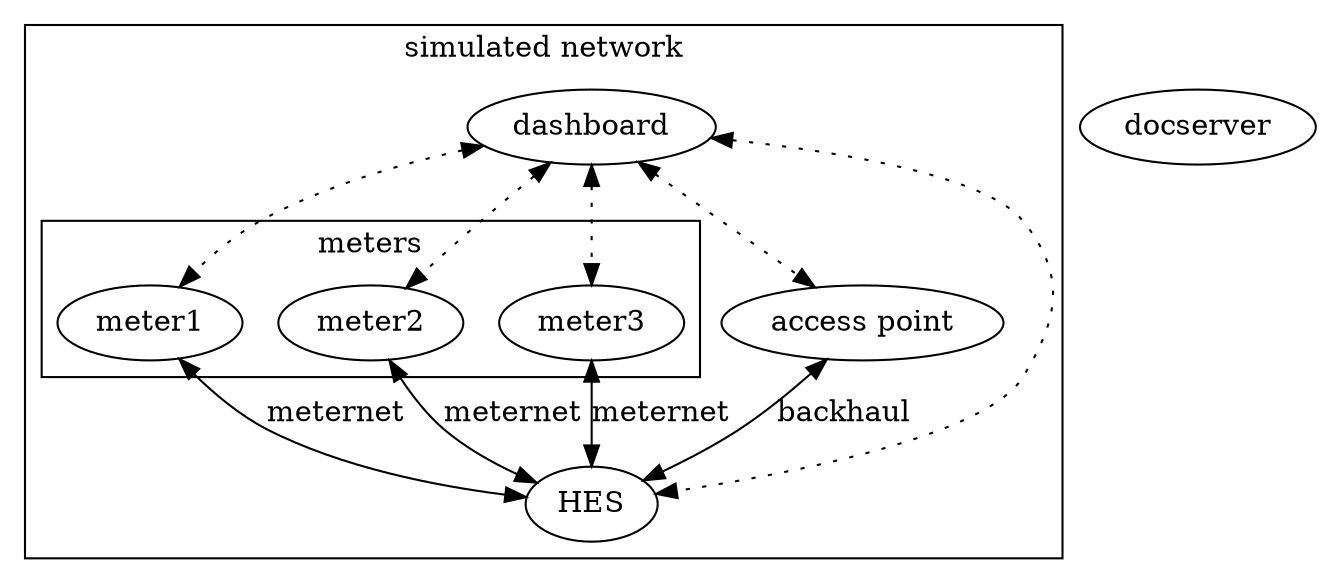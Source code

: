 graph blocks {
    edge [dir="both"];
    subgraph cluster_all {
        label = "simulated network";
        subgraph cluster_meters {
            label = "meters";
            {rank=same meter1 meter2 meter3}
            meter1;
            meter2;
            meter3;
        }
        AP [label="access point"];
        HES;
        dashboard;
    }
    docserver;
    meter1 -- HES [label="meternet"];
    meter2 -- HES [label="meternet"];
    meter3 -- HES [label="meternet"];
    AP -- HES [label="backhaul"];
    dashboard -- HES [style="dotted"];
    dashboard -- AP [style="dotted"];
    dashboard -- meter1 [style="dotted"];
    dashboard -- meter2 [style="dotted"];
    dashboard -- meter3 [style="dotted"];
}
